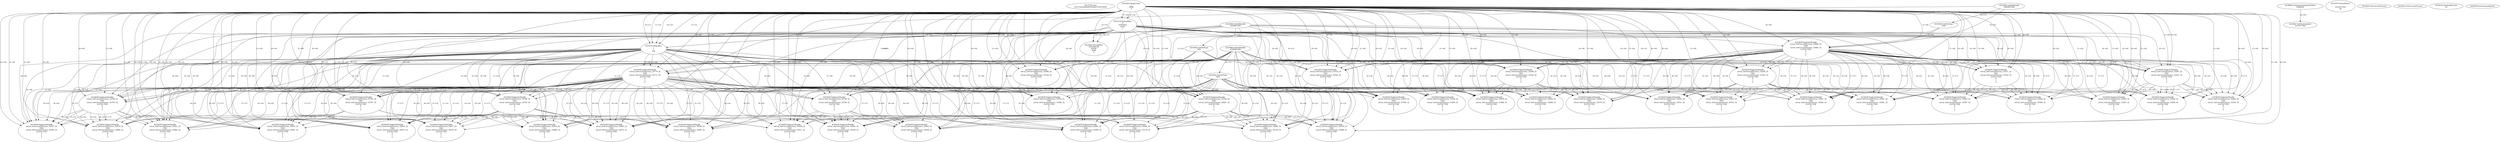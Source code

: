 // Global SCDG with merge call
digraph {
	0 [label="4213792.main
01211bca26c6b401fe3bea71bf214592"]
	1 [label="4214265.HeapCreate
1
4096
0"]
	2 [label="4218869.GetSystemTimeAsFileTime
4288292"]
	3 [label="4214116.VirtualAlloc
0
33554432
8192
1"]
	1 -> 3 [label="(1-->4)"]
	1 -> 3 [label="(0-->4)"]
	4 [label="4214147.VirtualQuery

2147417352
28"]
	5 [label="4214222.VirtualAlloc
3255304192
65536
4096
4"]
	3 -> 5 [label="(0-->1)"]
	1 -> 5 [label="(2-->3)"]
	3 -> 5 [label="(0-->0)"]
	6 [label="4219047.GetStartupInfoA
2147417564"]
	2 -> 6 [label="(0-->0)"]
	7 [label="4219368.GetStdHandle
4294967286"]
	8 [label="4219392.GetFileType
1000"]
	7 -> 8 [label="(0-->1)"]
	9 [label="4219368.GetStdHandle
4294967285"]
	10 [label="4219392.GetFileType
1001"]
	9 -> 10 [label="(0-->1)"]
	11 [label="4219405.GetCurrentProcess
"]
	12 [label="4219414.GetCurrentProcess
"]
	13 [label="4219439.DuplicateHandle
retval_GetCurrentProcess_33086_32
1001
retval_GetCurrentProcess_33124_32
2147417556
0
1
2"]
	9 -> 13 [label="(0-->2)"]
	10 -> 13 [label="(1-->2)"]
	1 -> 13 [label="(1-->6)"]
	1 -> 13 [label="(0-->6)"]
	3 -> 13 [label="(4-->6)"]
	14 [label="4219368.GetStdHandle
4294967284"]
	15 [label="4219392.GetFileType
1002"]
	14 -> 15 [label="(0-->1)"]
	16 [label="4219439.DuplicateHandle
retval_GetCurrentProcess_33355_32
1002
retval_GetCurrentProcess_33380_32
2147417556
0
1
2"]
	14 -> 16 [label="(0-->2)"]
	15 -> 16 [label="(1-->2)"]
	13 -> 16 [label="(4-->4)"]
	1 -> 16 [label="(1-->6)"]
	1 -> 16 [label="(0-->6)"]
	3 -> 16 [label="(4-->6)"]
	13 -> 16 [label="(6-->6)"]
	13 -> 16 [label="(7-->7)"]
	17 [label="4219524.SetHandleCount
32"]
	18 [label="4220059.GetCommandLineA
"]
	19 [label="4214333.HeapAlloc
1
1
256"]
	1 -> 19 [label="(1-->1)"]
	1 -> 19 [label="(0-->1)"]
	3 -> 19 [label="(4-->1)"]
	1 -> 19 [label="(1-->2)"]
	1 -> 19 [label="(0-->2)"]
	3 -> 19 [label="(4-->2)"]
	20 [label="4219439.DuplicateHandle
retval_GetCurrentProcess_32770_32
1000
retval_GetCurrentProcess_32771_32
2147417556
0
1
2"]
	7 -> 20 [label="(0-->2)"]
	8 -> 20 [label="(1-->2)"]
	1 -> 20 [label="(1-->6)"]
	1 -> 20 [label="(0-->6)"]
	3 -> 20 [label="(4-->6)"]
	19 -> 20 [label="(1-->6)"]
	19 -> 20 [label="(2-->6)"]
	21 [label="4219439.DuplicateHandle
retval_GetCurrentProcess_32789_32
1001
retval_GetCurrentProcess_32795_32
2147417556
0
1
2"]
	9 -> 21 [label="(0-->2)"]
	10 -> 21 [label="(1-->2)"]
	20 -> 21 [label="(4-->4)"]
	1 -> 21 [label="(1-->6)"]
	1 -> 21 [label="(0-->6)"]
	3 -> 21 [label="(4-->6)"]
	19 -> 21 [label="(1-->6)"]
	19 -> 21 [label="(2-->6)"]
	20 -> 21 [label="(6-->6)"]
	20 -> 21 [label="(7-->7)"]
	22 [label="4219439.DuplicateHandle
retval_GetCurrentProcess_32937_32
1002
retval_GetCurrentProcess_33050_32
2147417556
0
1
2"]
	14 -> 22 [label="(0-->2)"]
	15 -> 22 [label="(1-->2)"]
	20 -> 22 [label="(4-->4)"]
	21 -> 22 [label="(4-->4)"]
	1 -> 22 [label="(1-->6)"]
	1 -> 22 [label="(0-->6)"]
	3 -> 22 [label="(4-->6)"]
	19 -> 22 [label="(1-->6)"]
	19 -> 22 [label="(2-->6)"]
	20 -> 22 [label="(6-->6)"]
	21 -> 22 [label="(6-->6)"]
	20 -> 22 [label="(7-->7)"]
	21 -> 22 [label="(7-->7)"]
	23 [label="4219439.DuplicateHandle
retval_GetCurrentProcess_32846_32
1000
retval_GetCurrentProcess_32864_32
2147417556
0
1
2"]
	7 -> 23 [label="(0-->2)"]
	8 -> 23 [label="(1-->2)"]
	1 -> 23 [label="(1-->6)"]
	1 -> 23 [label="(0-->6)"]
	3 -> 23 [label="(4-->6)"]
	24 [label="4219439.DuplicateHandle
retval_GetCurrentProcess_33287_32
1001
retval_GetCurrentProcess_33321_32
2147417556
0
1
2"]
	9 -> 24 [label="(0-->2)"]
	10 -> 24 [label="(1-->2)"]
	23 -> 24 [label="(4-->4)"]
	1 -> 24 [label="(1-->6)"]
	1 -> 24 [label="(0-->6)"]
	3 -> 24 [label="(4-->6)"]
	23 -> 24 [label="(6-->6)"]
	23 -> 24 [label="(7-->7)"]
	25 [label="4219439.DuplicateHandle
retval_GetCurrentProcess_33440_32
1002
retval_GetCurrentProcess_33493_32
2147417556
0
1
2"]
	14 -> 25 [label="(0-->2)"]
	15 -> 25 [label="(1-->2)"]
	23 -> 25 [label="(4-->4)"]
	24 -> 25 [label="(4-->4)"]
	1 -> 25 [label="(1-->6)"]
	1 -> 25 [label="(0-->6)"]
	3 -> 25 [label="(4-->6)"]
	23 -> 25 [label="(6-->6)"]
	24 -> 25 [label="(6-->6)"]
	23 -> 25 [label="(7-->7)"]
	24 -> 25 [label="(7-->7)"]
	26 [label="4219439.DuplicateHandle
retval_GetCurrentProcess_33310_32
1001
retval_GetCurrentProcess_33324_32
2147417556
0
1
2"]
	9 -> 26 [label="(0-->2)"]
	10 -> 26 [label="(1-->2)"]
	23 -> 26 [label="(4-->4)"]
	1 -> 26 [label="(1-->6)"]
	1 -> 26 [label="(0-->6)"]
	3 -> 26 [label="(4-->6)"]
	23 -> 26 [label="(6-->6)"]
	23 -> 26 [label="(7-->7)"]
	27 [label="4219439.DuplicateHandle
retval_GetCurrentProcess_33455_32
1002
retval_GetCurrentProcess_33559_32
2147417556
0
1
2"]
	14 -> 27 [label="(0-->2)"]
	15 -> 27 [label="(1-->2)"]
	23 -> 27 [label="(4-->4)"]
	26 -> 27 [label="(4-->4)"]
	1 -> 27 [label="(1-->6)"]
	1 -> 27 [label="(0-->6)"]
	3 -> 27 [label="(4-->6)"]
	23 -> 27 [label="(6-->6)"]
	26 -> 27 [label="(6-->6)"]
	23 -> 27 [label="(7-->7)"]
	26 -> 27 [label="(7-->7)"]
	28 [label="4219439.DuplicateHandle
retval_GetCurrentProcess_33356_32
1002
retval_GetCurrentProcess_33385_32
2147417556
0
1
2"]
	14 -> 28 [label="(0-->2)"]
	15 -> 28 [label="(1-->2)"]
	23 -> 28 [label="(4-->4)"]
	1 -> 28 [label="(1-->6)"]
	1 -> 28 [label="(0-->6)"]
	3 -> 28 [label="(4-->6)"]
	23 -> 28 [label="(6-->6)"]
	23 -> 28 [label="(7-->7)"]
	29 [label="4219439.DuplicateHandle
retval_GetCurrentProcess_32788_32
1001
retval_GetCurrentProcess_32793_32
2147417556
0
1
2"]
	9 -> 29 [label="(0-->2)"]
	10 -> 29 [label="(1-->2)"]
	20 -> 29 [label="(4-->4)"]
	1 -> 29 [label="(1-->6)"]
	1 -> 29 [label="(0-->6)"]
	3 -> 29 [label="(4-->6)"]
	19 -> 29 [label="(1-->6)"]
	19 -> 29 [label="(2-->6)"]
	20 -> 29 [label="(6-->6)"]
	20 -> 29 [label="(7-->7)"]
	30 [label="4219439.DuplicateHandle
retval_GetCurrentProcess_32916_32
1002
retval_GetCurrentProcess_32972_32
2147417556
0
1
2"]
	14 -> 30 [label="(0-->2)"]
	15 -> 30 [label="(1-->2)"]
	20 -> 30 [label="(4-->4)"]
	29 -> 30 [label="(4-->4)"]
	1 -> 30 [label="(1-->6)"]
	1 -> 30 [label="(0-->6)"]
	3 -> 30 [label="(4-->6)"]
	19 -> 30 [label="(1-->6)"]
	19 -> 30 [label="(2-->6)"]
	20 -> 30 [label="(6-->6)"]
	29 -> 30 [label="(6-->6)"]
	20 -> 30 [label="(7-->7)"]
	29 -> 30 [label="(7-->7)"]
	31 [label="4219439.DuplicateHandle
retval_GetCurrentProcess_32917_32
1002
retval_GetCurrentProcess_32974_32
2147417556
0
1
2"]
	14 -> 31 [label="(0-->2)"]
	15 -> 31 [label="(1-->2)"]
	20 -> 31 [label="(4-->4)"]
	29 -> 31 [label="(4-->4)"]
	1 -> 31 [label="(1-->6)"]
	1 -> 31 [label="(0-->6)"]
	3 -> 31 [label="(4-->6)"]
	19 -> 31 [label="(1-->6)"]
	19 -> 31 [label="(2-->6)"]
	20 -> 31 [label="(6-->6)"]
	29 -> 31 [label="(6-->6)"]
	20 -> 31 [label="(7-->7)"]
	29 -> 31 [label="(7-->7)"]
	32 [label="4219439.DuplicateHandle
retval_GetCurrentProcess_32790_32
1001
retval_GetCurrentProcess_32796_32
2147417556
0
1
2"]
	9 -> 32 [label="(0-->2)"]
	10 -> 32 [label="(1-->2)"]
	20 -> 32 [label="(4-->4)"]
	1 -> 32 [label="(1-->6)"]
	1 -> 32 [label="(0-->6)"]
	3 -> 32 [label="(4-->6)"]
	19 -> 32 [label="(1-->6)"]
	19 -> 32 [label="(2-->6)"]
	20 -> 32 [label="(6-->6)"]
	20 -> 32 [label="(7-->7)"]
	33 [label="4219439.DuplicateHandle
retval_GetCurrentProcess_32926_32
1002
retval_GetCurrentProcess_33011_32
2147417556
0
1
2"]
	14 -> 33 [label="(0-->2)"]
	15 -> 33 [label="(1-->2)"]
	20 -> 33 [label="(4-->4)"]
	32 -> 33 [label="(4-->4)"]
	1 -> 33 [label="(1-->6)"]
	1 -> 33 [label="(0-->6)"]
	3 -> 33 [label="(4-->6)"]
	19 -> 33 [label="(1-->6)"]
	19 -> 33 [label="(2-->6)"]
	20 -> 33 [label="(6-->6)"]
	32 -> 33 [label="(6-->6)"]
	20 -> 33 [label="(7-->7)"]
	32 -> 33 [label="(7-->7)"]
	34 [label="4219439.DuplicateHandle
retval_GetCurrentProcess_32913_32
1002
retval_GetCurrentProcess_32966_32
2147417556
0
1
2"]
	14 -> 34 [label="(0-->2)"]
	15 -> 34 [label="(1-->2)"]
	20 -> 34 [label="(4-->4)"]
	29 -> 34 [label="(4-->4)"]
	1 -> 34 [label="(1-->6)"]
	1 -> 34 [label="(0-->6)"]
	3 -> 34 [label="(4-->6)"]
	19 -> 34 [label="(1-->6)"]
	19 -> 34 [label="(2-->6)"]
	20 -> 34 [label="(6-->6)"]
	29 -> 34 [label="(6-->6)"]
	20 -> 34 [label="(7-->7)"]
	29 -> 34 [label="(7-->7)"]
	35 [label="4219439.DuplicateHandle
retval_GetCurrentProcess_32930_32
1002
retval_GetCurrentProcess_33029_32
2147417556
0
1
2"]
	14 -> 35 [label="(0-->2)"]
	15 -> 35 [label="(1-->2)"]
	20 -> 35 [label="(4-->4)"]
	32 -> 35 [label="(4-->4)"]
	1 -> 35 [label="(1-->6)"]
	1 -> 35 [label="(0-->6)"]
	3 -> 35 [label="(4-->6)"]
	19 -> 35 [label="(1-->6)"]
	19 -> 35 [label="(2-->6)"]
	20 -> 35 [label="(6-->6)"]
	32 -> 35 [label="(6-->6)"]
	20 -> 35 [label="(7-->7)"]
	32 -> 35 [label="(7-->7)"]
	36 [label="4219439.DuplicateHandle
retval_GetCurrentProcess_32936_32
1002
retval_GetCurrentProcess_33045_32
2147417556
0
1
2"]
	14 -> 36 [label="(0-->2)"]
	15 -> 36 [label="(1-->2)"]
	20 -> 36 [label="(4-->4)"]
	29 -> 36 [label="(4-->4)"]
	1 -> 36 [label="(1-->6)"]
	1 -> 36 [label="(0-->6)"]
	3 -> 36 [label="(4-->6)"]
	19 -> 36 [label="(1-->6)"]
	19 -> 36 [label="(2-->6)"]
	20 -> 36 [label="(6-->6)"]
	29 -> 36 [label="(6-->6)"]
	20 -> 36 [label="(7-->7)"]
	29 -> 36 [label="(7-->7)"]
	37 [label="4219439.DuplicateHandle
retval_GetCurrentProcess_32919_32
1002
retval_GetCurrentProcess_32982_32
2147417556
0
1
2"]
	14 -> 37 [label="(0-->2)"]
	15 -> 37 [label="(1-->2)"]
	20 -> 37 [label="(4-->4)"]
	21 -> 37 [label="(4-->4)"]
	1 -> 37 [label="(1-->6)"]
	1 -> 37 [label="(0-->6)"]
	3 -> 37 [label="(4-->6)"]
	19 -> 37 [label="(1-->6)"]
	19 -> 37 [label="(2-->6)"]
	20 -> 37 [label="(6-->6)"]
	21 -> 37 [label="(6-->6)"]
	20 -> 37 [label="(7-->7)"]
	21 -> 37 [label="(7-->7)"]
	38 [label="4219439.DuplicateHandle
retval_GetCurrentProcess_32921_32
1002
retval_GetCurrentProcess_32993_32
2147417556
0
1
2"]
	14 -> 38 [label="(0-->2)"]
	15 -> 38 [label="(1-->2)"]
	20 -> 38 [label="(4-->4)"]
	21 -> 38 [label="(4-->4)"]
	1 -> 38 [label="(1-->6)"]
	1 -> 38 [label="(0-->6)"]
	3 -> 38 [label="(4-->6)"]
	19 -> 38 [label="(1-->6)"]
	19 -> 38 [label="(2-->6)"]
	20 -> 38 [label="(6-->6)"]
	21 -> 38 [label="(6-->6)"]
	20 -> 38 [label="(7-->7)"]
	21 -> 38 [label="(7-->7)"]
	39 [label="4219439.DuplicateHandle
retval_GetCurrentProcess_32945_32
1002
retval_GetCurrentProcess_33054_32
2147417556
0
1
2"]
	14 -> 39 [label="(0-->2)"]
	15 -> 39 [label="(1-->2)"]
	20 -> 39 [label="(4-->4)"]
	32 -> 39 [label="(4-->4)"]
	1 -> 39 [label="(1-->6)"]
	1 -> 39 [label="(0-->6)"]
	3 -> 39 [label="(4-->6)"]
	19 -> 39 [label="(1-->6)"]
	19 -> 39 [label="(2-->6)"]
	20 -> 39 [label="(6-->6)"]
	32 -> 39 [label="(6-->6)"]
	20 -> 39 [label="(7-->7)"]
	32 -> 39 [label="(7-->7)"]
	40 [label="4219439.DuplicateHandle
retval_GetCurrentProcess_32794_32
1001
retval_GetCurrentProcess_32801_32
2147417556
0
1
2"]
	9 -> 40 [label="(0-->2)"]
	10 -> 40 [label="(1-->2)"]
	20 -> 40 [label="(4-->4)"]
	1 -> 40 [label="(1-->6)"]
	1 -> 40 [label="(0-->6)"]
	3 -> 40 [label="(4-->6)"]
	19 -> 40 [label="(1-->6)"]
	19 -> 40 [label="(2-->6)"]
	20 -> 40 [label="(6-->6)"]
	20 -> 40 [label="(7-->7)"]
	41 [label="4219439.DuplicateHandle
retval_GetCurrentProcess_32976_32
1002
retval_GetCurrentProcess_33080_32
2147417556
0
1
2"]
	14 -> 41 [label="(0-->2)"]
	15 -> 41 [label="(1-->2)"]
	20 -> 41 [label="(4-->4)"]
	40 -> 41 [label="(4-->4)"]
	1 -> 41 [label="(1-->6)"]
	1 -> 41 [label="(0-->6)"]
	3 -> 41 [label="(4-->6)"]
	19 -> 41 [label="(1-->6)"]
	19 -> 41 [label="(2-->6)"]
	20 -> 41 [label="(6-->6)"]
	40 -> 41 [label="(6-->6)"]
	20 -> 41 [label="(7-->7)"]
	40 -> 41 [label="(7-->7)"]
	42 [label="4219439.DuplicateHandle
retval_GetCurrentProcess_32991_32
1002
retval_GetCurrentProcess_33089_32
2147417556
0
1
2"]
	14 -> 42 [label="(0-->2)"]
	15 -> 42 [label="(1-->2)"]
	20 -> 42 [label="(4-->4)"]
	40 -> 42 [label="(4-->4)"]
	1 -> 42 [label="(1-->6)"]
	1 -> 42 [label="(0-->6)"]
	3 -> 42 [label="(4-->6)"]
	19 -> 42 [label="(1-->6)"]
	19 -> 42 [label="(2-->6)"]
	20 -> 42 [label="(6-->6)"]
	40 -> 42 [label="(6-->6)"]
	20 -> 42 [label="(7-->7)"]
	40 -> 42 [label="(7-->7)"]
	43 [label="4219439.DuplicateHandle
retval_GetCurrentProcess_33060_32
1002
retval_GetCurrentProcess_33118_32
2147417556
0
1
2"]
	14 -> 43 [label="(0-->2)"]
	15 -> 43 [label="(1-->2)"]
	20 -> 43 [label="(4-->4)"]
	40 -> 43 [label="(4-->4)"]
	1 -> 43 [label="(1-->6)"]
	1 -> 43 [label="(0-->6)"]
	3 -> 43 [label="(4-->6)"]
	19 -> 43 [label="(1-->6)"]
	19 -> 43 [label="(2-->6)"]
	20 -> 43 [label="(6-->6)"]
	40 -> 43 [label="(6-->6)"]
	20 -> 43 [label="(7-->7)"]
	40 -> 43 [label="(7-->7)"]
	44 [label="4219439.DuplicateHandle
retval_GetCurrentProcess_32791_32
1001
retval_GetCurrentProcess_32797_32
2147417556
0
1
2"]
	9 -> 44 [label="(0-->2)"]
	10 -> 44 [label="(1-->2)"]
	20 -> 44 [label="(4-->4)"]
	1 -> 44 [label="(1-->6)"]
	1 -> 44 [label="(0-->6)"]
	3 -> 44 [label="(4-->6)"]
	19 -> 44 [label="(1-->6)"]
	19 -> 44 [label="(2-->6)"]
	20 -> 44 [label="(6-->6)"]
	20 -> 44 [label="(7-->7)"]
	45 [label="4219439.DuplicateHandle
retval_GetCurrentProcess_32955_32
1002
retval_GetCurrentProcess_33067_32
2147417556
0
1
2"]
	14 -> 45 [label="(0-->2)"]
	15 -> 45 [label="(1-->2)"]
	20 -> 45 [label="(4-->4)"]
	44 -> 45 [label="(4-->4)"]
	1 -> 45 [label="(1-->6)"]
	1 -> 45 [label="(0-->6)"]
	3 -> 45 [label="(4-->6)"]
	19 -> 45 [label="(1-->6)"]
	19 -> 45 [label="(2-->6)"]
	20 -> 45 [label="(6-->6)"]
	44 -> 45 [label="(6-->6)"]
	20 -> 45 [label="(7-->7)"]
	44 -> 45 [label="(7-->7)"]
	46 [label="4219439.DuplicateHandle
retval_GetCurrentProcess_32965_32
1002
retval_GetCurrentProcess_33072_32
2147417556
0
1
2"]
	14 -> 46 [label="(0-->2)"]
	15 -> 46 [label="(1-->2)"]
	20 -> 46 [label="(4-->4)"]
	44 -> 46 [label="(4-->4)"]
	1 -> 46 [label="(1-->6)"]
	1 -> 46 [label="(0-->6)"]
	3 -> 46 [label="(4-->6)"]
	19 -> 46 [label="(1-->6)"]
	19 -> 46 [label="(2-->6)"]
	20 -> 46 [label="(6-->6)"]
	44 -> 46 [label="(6-->6)"]
	20 -> 46 [label="(7-->7)"]
	44 -> 46 [label="(7-->7)"]
	47 [label="4219439.DuplicateHandle
retval_GetCurrentProcess_33040_32
1002
retval_GetCurrentProcess_33110_32
2147417556
0
1
2"]
	14 -> 47 [label="(0-->2)"]
	15 -> 47 [label="(1-->2)"]
	20 -> 47 [label="(4-->4)"]
	40 -> 47 [label="(4-->4)"]
	1 -> 47 [label="(1-->6)"]
	1 -> 47 [label="(0-->6)"]
	3 -> 47 [label="(4-->6)"]
	19 -> 47 [label="(1-->6)"]
	19 -> 47 [label="(2-->6)"]
	20 -> 47 [label="(6-->6)"]
	40 -> 47 [label="(6-->6)"]
	20 -> 47 [label="(7-->7)"]
	40 -> 47 [label="(7-->7)"]
	48 [label="4219439.DuplicateHandle
retval_GetCurrentProcess_33288_32
1001
retval_GetCurrentProcess_33322_32
2147417556
0
1
2"]
	9 -> 48 [label="(0-->2)"]
	10 -> 48 [label="(1-->2)"]
	23 -> 48 [label="(4-->4)"]
	1 -> 48 [label="(1-->6)"]
	1 -> 48 [label="(0-->6)"]
	3 -> 48 [label="(4-->6)"]
	23 -> 48 [label="(6-->6)"]
	23 -> 48 [label="(7-->7)"]
	49 [label="4219439.DuplicateHandle
retval_GetCurrentProcess_33439_32
1002
retval_GetCurrentProcess_33486_32
2147417556
0
1
2"]
	14 -> 49 [label="(0-->2)"]
	15 -> 49 [label="(1-->2)"]
	23 -> 49 [label="(4-->4)"]
	48 -> 49 [label="(4-->4)"]
	1 -> 49 [label="(1-->6)"]
	1 -> 49 [label="(0-->6)"]
	3 -> 49 [label="(4-->6)"]
	23 -> 49 [label="(6-->6)"]
	48 -> 49 [label="(6-->6)"]
	23 -> 49 [label="(7-->7)"]
	48 -> 49 [label="(7-->7)"]
	50 [label="4219439.DuplicateHandle
retval_GetCurrentProcess_33442_32
1002
retval_GetCurrentProcess_33499_32
2147417556
0
1
2"]
	14 -> 50 [label="(0-->2)"]
	15 -> 50 [label="(1-->2)"]
	23 -> 50 [label="(4-->4)"]
	48 -> 50 [label="(4-->4)"]
	1 -> 50 [label="(1-->6)"]
	1 -> 50 [label="(0-->6)"]
	3 -> 50 [label="(4-->6)"]
	23 -> 50 [label="(6-->6)"]
	48 -> 50 [label="(6-->6)"]
	23 -> 50 [label="(7-->7)"]
	48 -> 50 [label="(7-->7)"]
	51 [label="4219439.DuplicateHandle
retval_GetCurrentProcess_33289_32
1001
retval_GetCurrentProcess_33323_32
2147417556
0
1
2"]
	9 -> 51 [label="(0-->2)"]
	10 -> 51 [label="(1-->2)"]
	23 -> 51 [label="(4-->4)"]
	1 -> 51 [label="(1-->6)"]
	1 -> 51 [label="(0-->6)"]
	3 -> 51 [label="(4-->6)"]
	23 -> 51 [label="(6-->6)"]
	23 -> 51 [label="(7-->7)"]
	52 [label="4219439.DuplicateHandle
retval_GetCurrentProcess_33450_32
1002
retval_GetCurrentProcess_33531_32
2147417556
0
1
2"]
	14 -> 52 [label="(0-->2)"]
	15 -> 52 [label="(1-->2)"]
	23 -> 52 [label="(4-->4)"]
	51 -> 52 [label="(4-->4)"]
	1 -> 52 [label="(1-->6)"]
	1 -> 52 [label="(0-->6)"]
	3 -> 52 [label="(4-->6)"]
	23 -> 52 [label="(6-->6)"]
	51 -> 52 [label="(6-->6)"]
	23 -> 52 [label="(7-->7)"]
	51 -> 52 [label="(7-->7)"]
	53 [label="4219439.DuplicateHandle
retval_GetCurrentProcess_33451_32
1002
retval_GetCurrentProcess_33533_32
2147417556
0
1
2"]
	14 -> 53 [label="(0-->2)"]
	15 -> 53 [label="(1-->2)"]
	23 -> 53 [label="(4-->4)"]
	51 -> 53 [label="(4-->4)"]
	1 -> 53 [label="(1-->6)"]
	1 -> 53 [label="(0-->6)"]
	3 -> 53 [label="(4-->6)"]
	23 -> 53 [label="(6-->6)"]
	51 -> 53 [label="(6-->6)"]
	23 -> 53 [label="(7-->7)"]
	51 -> 53 [label="(7-->7)"]
	54 [label="4219439.DuplicateHandle
retval_GetCurrentProcess_33441_32
1002
retval_GetCurrentProcess_33494_32
2147417556
0
1
2"]
	14 -> 54 [label="(0-->2)"]
	15 -> 54 [label="(1-->2)"]
	23 -> 54 [label="(4-->4)"]
	51 -> 54 [label="(4-->4)"]
	1 -> 54 [label="(1-->6)"]
	1 -> 54 [label="(0-->6)"]
	3 -> 54 [label="(4-->6)"]
	23 -> 54 [label="(6-->6)"]
	51 -> 54 [label="(6-->6)"]
	23 -> 54 [label="(7-->7)"]
	51 -> 54 [label="(7-->7)"]
	55 [label="4219439.DuplicateHandle
retval_GetCurrentProcess_33443_32
1002
retval_GetCurrentProcess_33501_32
2147417556
0
1
2"]
	14 -> 55 [label="(0-->2)"]
	15 -> 55 [label="(1-->2)"]
	23 -> 55 [label="(4-->4)"]
	24 -> 55 [label="(4-->4)"]
	1 -> 55 [label="(1-->6)"]
	1 -> 55 [label="(0-->6)"]
	3 -> 55 [label="(4-->6)"]
	23 -> 55 [label="(6-->6)"]
	24 -> 55 [label="(6-->6)"]
	23 -> 55 [label="(7-->7)"]
	24 -> 55 [label="(7-->7)"]
	56 [label="4219439.DuplicateHandle
retval_GetCurrentProcess_33461_32
1002
retval_GetCurrentProcess_33581_32
2147417556
0
1
2"]
	14 -> 56 [label="(0-->2)"]
	15 -> 56 [label="(1-->2)"]
	23 -> 56 [label="(4-->4)"]
	51 -> 56 [label="(4-->4)"]
	1 -> 56 [label="(1-->6)"]
	1 -> 56 [label="(0-->6)"]
	3 -> 56 [label="(4-->6)"]
	23 -> 56 [label="(6-->6)"]
	51 -> 56 [label="(6-->6)"]
	23 -> 56 [label="(7-->7)"]
	51 -> 56 [label="(7-->7)"]
	57 [label="4219439.DuplicateHandle
retval_GetCurrentProcess_33460_32
1002
retval_GetCurrentProcess_33579_32
2147417556
0
1
2"]
	14 -> 57 [label="(0-->2)"]
	15 -> 57 [label="(1-->2)"]
	23 -> 57 [label="(4-->4)"]
	48 -> 57 [label="(4-->4)"]
	1 -> 57 [label="(1-->6)"]
	1 -> 57 [label="(0-->6)"]
	3 -> 57 [label="(4-->6)"]
	23 -> 57 [label="(6-->6)"]
	48 -> 57 [label="(6-->6)"]
	23 -> 57 [label="(7-->7)"]
	48 -> 57 [label="(7-->7)"]
	58 [label="4219439.DuplicateHandle
retval_GetCurrentProcess_33444_32
1002
retval_GetCurrentProcess_33516_32
2147417556
0
1
2"]
	14 -> 58 [label="(0-->2)"]
	15 -> 58 [label="(1-->2)"]
	23 -> 58 [label="(4-->4)"]
	24 -> 58 [label="(4-->4)"]
	1 -> 58 [label="(1-->6)"]
	1 -> 58 [label="(0-->6)"]
	3 -> 58 [label="(4-->6)"]
	23 -> 58 [label="(6-->6)"]
	24 -> 58 [label="(6-->6)"]
	23 -> 58 [label="(7-->7)"]
	24 -> 58 [label="(7-->7)"]
	59 [label="4219439.DuplicateHandle
retval_GetCurrentProcess_33311_32
1001
retval_GetCurrentProcess_33325_32
2147417556
0
1
2"]
	9 -> 59 [label="(0-->2)"]
	10 -> 59 [label="(1-->2)"]
	23 -> 59 [label="(4-->4)"]
	1 -> 59 [label="(1-->6)"]
	1 -> 59 [label="(0-->6)"]
	3 -> 59 [label="(4-->6)"]
	23 -> 59 [label="(6-->6)"]
	23 -> 59 [label="(7-->7)"]
	60 [label="4219439.DuplicateHandle
retval_GetCurrentProcess_33463_32
1002
retval_GetCurrentProcess_33587_32
2147417556
0
1
2"]
	14 -> 60 [label="(0-->2)"]
	15 -> 60 [label="(1-->2)"]
	23 -> 60 [label="(4-->4)"]
	59 -> 60 [label="(4-->4)"]
	1 -> 60 [label="(1-->6)"]
	1 -> 60 [label="(0-->6)"]
	3 -> 60 [label="(4-->6)"]
	23 -> 60 [label="(6-->6)"]
	59 -> 60 [label="(6-->6)"]
	23 -> 60 [label="(7-->7)"]
	59 -> 60 [label="(7-->7)"]
	61 [label="4219439.DuplicateHandle
retval_GetCurrentProcess_33464_32
1002
retval_GetCurrentProcess_33589_32
2147417556
0
1
2"]
	14 -> 61 [label="(0-->2)"]
	15 -> 61 [label="(1-->2)"]
	23 -> 61 [label="(4-->4)"]
	59 -> 61 [label="(4-->4)"]
	1 -> 61 [label="(1-->6)"]
	1 -> 61 [label="(0-->6)"]
	3 -> 61 [label="(4-->6)"]
	23 -> 61 [label="(6-->6)"]
	59 -> 61 [label="(6-->6)"]
	23 -> 61 [label="(7-->7)"]
	59 -> 61 [label="(7-->7)"]
}
